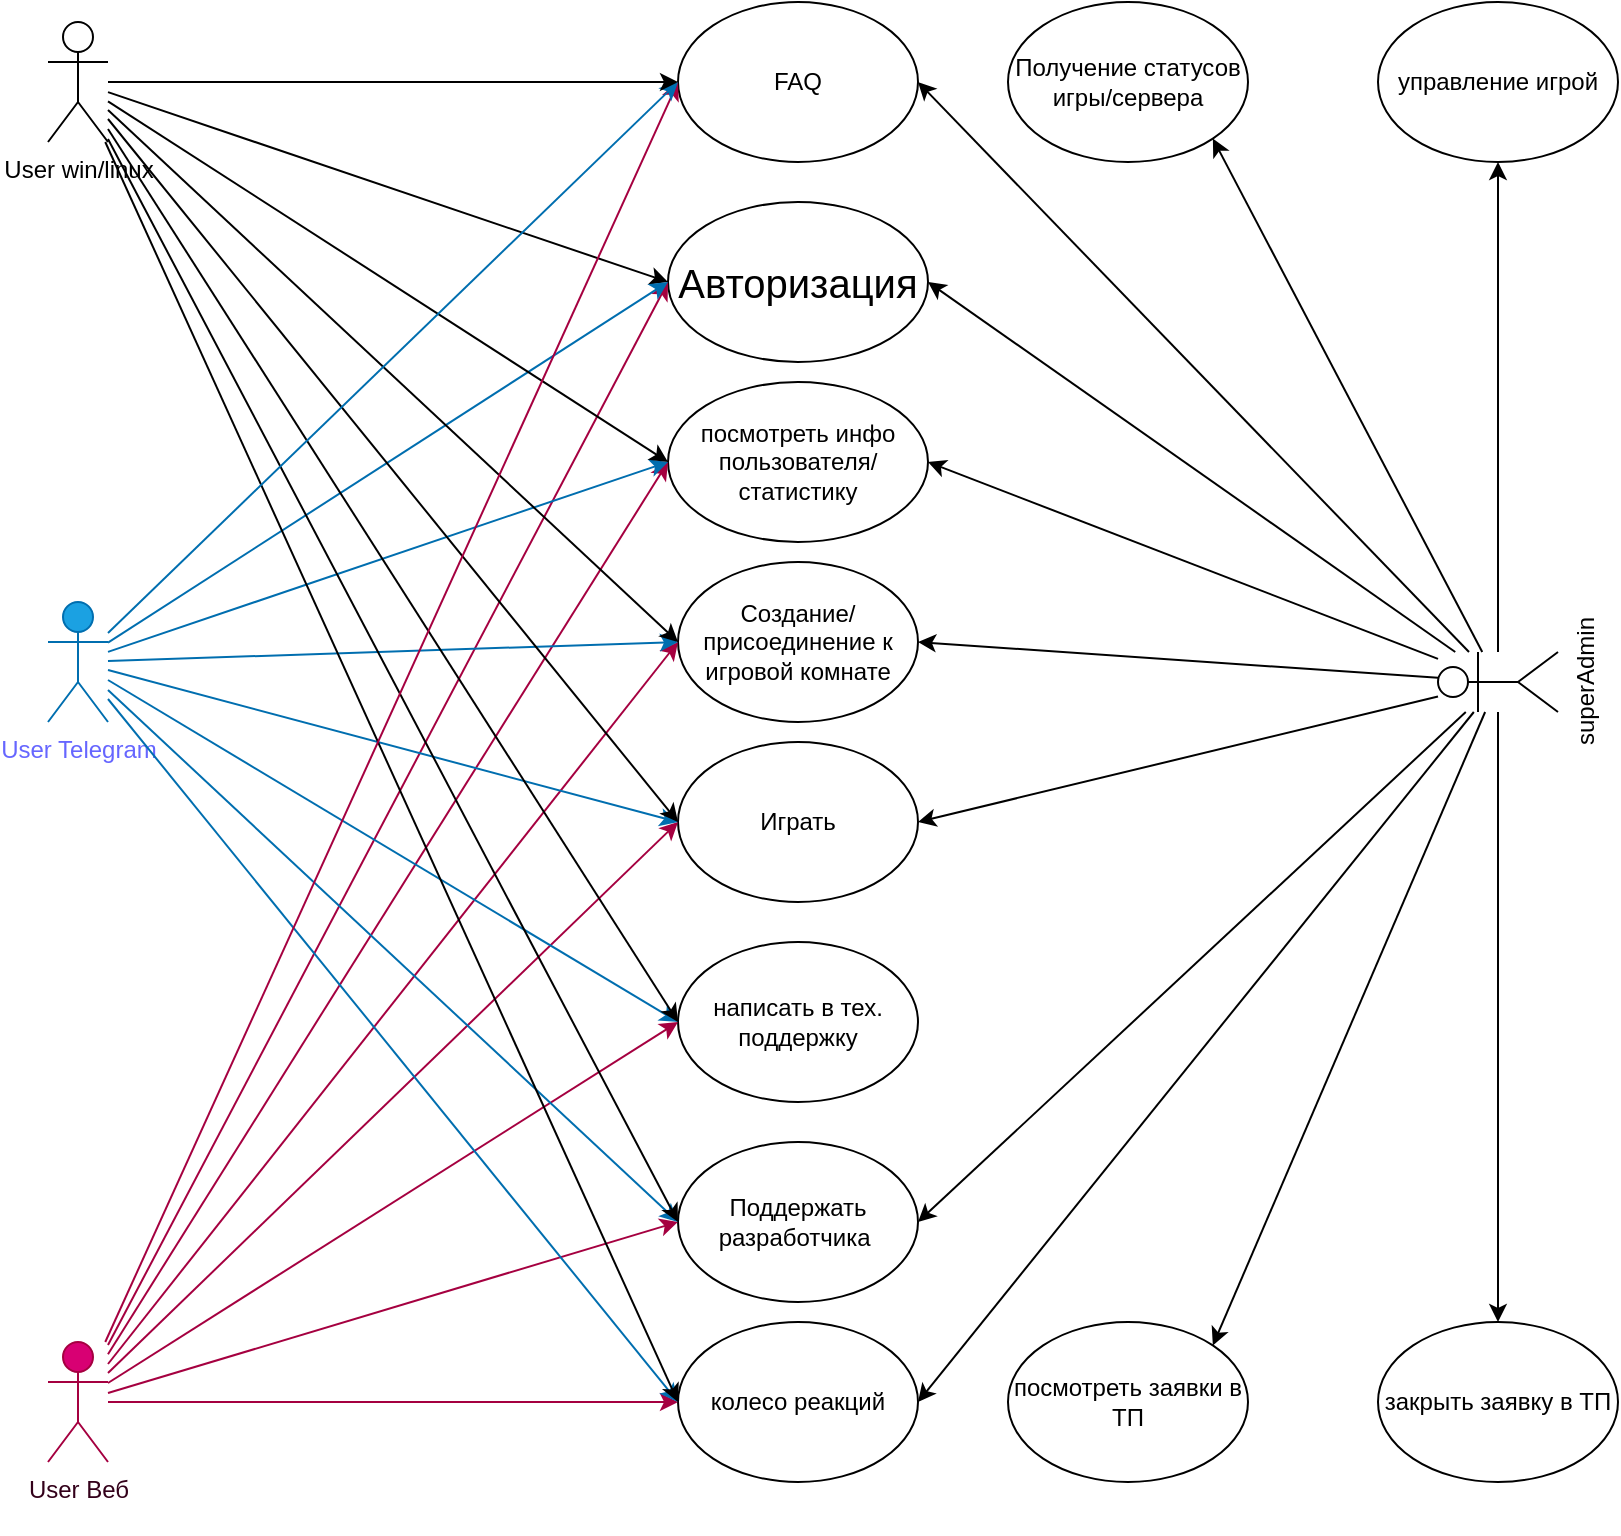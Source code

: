 <mxfile version="24.2.1" type="github">
  <diagram name="Страница — 1" id="EumX5ANI0scenu6BLaOj">
    <mxGraphModel dx="2146" dy="2028" grid="1" gridSize="10" guides="1" tooltips="1" connect="1" arrows="1" fold="1" page="1" pageScale="1" pageWidth="827" pageHeight="1169" math="0" shadow="0">
      <root>
        <mxCell id="0" />
        <mxCell id="1" parent="0" />
        <mxCell id="Ho-AAO0nml4vrayCmW2m-1" value="&lt;font color=&quot;#33001a&quot;&gt;User Веб&lt;/font&gt;&lt;div&gt;&lt;br&gt;&lt;/div&gt;" style="shape=umlActor;verticalLabelPosition=bottom;verticalAlign=top;html=1;outlineConnect=0;fillColor=#d80073;fontColor=#ffffff;strokeColor=#A50040;" vertex="1" parent="1">
          <mxGeometry x="30" y="620" width="30" height="60" as="geometry" />
        </mxCell>
        <mxCell id="Ho-AAO0nml4vrayCmW2m-2" value="&lt;font color=&quot;#6666ff&quot;&gt;User Telegram&lt;/font&gt;" style="shape=umlActor;verticalLabelPosition=bottom;verticalAlign=top;html=1;outlineConnect=0;fillColor=#1ba1e2;strokeColor=#006EAF;fontColor=#ffffff;" vertex="1" parent="1">
          <mxGeometry x="30" y="250" width="30" height="60" as="geometry" />
        </mxCell>
        <mxCell id="Ho-AAO0nml4vrayCmW2m-3" value="User win/linux" style="shape=umlActor;verticalLabelPosition=bottom;verticalAlign=top;html=1;outlineConnect=0;" vertex="1" parent="1">
          <mxGeometry x="30" y="-40" width="30" height="60" as="geometry" />
        </mxCell>
        <mxCell id="Ho-AAO0nml4vrayCmW2m-4" value="Авторизация" style="ellipse;whiteSpace=wrap;html=1;fontSize=20;" vertex="1" parent="1">
          <mxGeometry x="340" y="50" width="130" height="80" as="geometry" />
        </mxCell>
        <mxCell id="Ho-AAO0nml4vrayCmW2m-5" value="" style="endArrow=classic;html=1;rounded=0;entryX=0;entryY=0.5;entryDx=0;entryDy=0;fillColor=#d80073;strokeColor=#A50040;" edge="1" parent="1" source="Ho-AAO0nml4vrayCmW2m-1" target="Ho-AAO0nml4vrayCmW2m-4">
          <mxGeometry width="50" height="50" relative="1" as="geometry">
            <mxPoint x="210" y="130" as="sourcePoint" />
            <mxPoint x="260" y="80" as="targetPoint" />
          </mxGeometry>
        </mxCell>
        <mxCell id="Ho-AAO0nml4vrayCmW2m-6" value="" style="endArrow=classic;html=1;rounded=0;entryX=0;entryY=0.5;entryDx=0;entryDy=0;" edge="1" parent="1" source="Ho-AAO0nml4vrayCmW2m-3" target="Ho-AAO0nml4vrayCmW2m-4">
          <mxGeometry width="50" height="50" relative="1" as="geometry">
            <mxPoint x="140" y="250" as="sourcePoint" />
            <mxPoint x="230" y="336" as="targetPoint" />
          </mxGeometry>
        </mxCell>
        <mxCell id="Ho-AAO0nml4vrayCmW2m-7" value="" style="endArrow=classic;html=1;rounded=0;entryX=0;entryY=0.5;entryDx=0;entryDy=0;fillColor=#1ba1e2;strokeColor=#006EAF;" edge="1" parent="1" source="Ho-AAO0nml4vrayCmW2m-2" target="Ho-AAO0nml4vrayCmW2m-4">
          <mxGeometry width="50" height="50" relative="1" as="geometry">
            <mxPoint x="140" y="334" as="sourcePoint" />
            <mxPoint x="230" y="240" as="targetPoint" />
          </mxGeometry>
        </mxCell>
        <mxCell id="Ho-AAO0nml4vrayCmW2m-8" value="посмотреть инфо пользователя/&lt;span style=&quot;background-color: initial;&quot;&gt;статистику&lt;/span&gt;" style="ellipse;whiteSpace=wrap;html=1;" vertex="1" parent="1">
          <mxGeometry x="340" y="140" width="130" height="80" as="geometry" />
        </mxCell>
        <mxCell id="Ho-AAO0nml4vrayCmW2m-10" value="" style="endArrow=classic;html=1;rounded=0;entryX=0;entryY=0.5;entryDx=0;entryDy=0;fillColor=#d80073;strokeColor=#A50040;" edge="1" parent="1" source="Ho-AAO0nml4vrayCmW2m-1" target="Ho-AAO0nml4vrayCmW2m-8">
          <mxGeometry width="50" height="50" relative="1" as="geometry">
            <mxPoint x="390" y="220" as="sourcePoint" />
            <mxPoint x="440" y="170" as="targetPoint" />
          </mxGeometry>
        </mxCell>
        <mxCell id="Ho-AAO0nml4vrayCmW2m-11" value="Создание/присоединение к игровой комнате" style="ellipse;whiteSpace=wrap;html=1;" vertex="1" parent="1">
          <mxGeometry x="345" y="230" width="120" height="80" as="geometry" />
        </mxCell>
        <mxCell id="Ho-AAO0nml4vrayCmW2m-12" value="" style="endArrow=classic;html=1;rounded=0;entryX=0;entryY=0.5;entryDx=0;entryDy=0;fillColor=#d80073;strokeColor=#A50040;" edge="1" parent="1" source="Ho-AAO0nml4vrayCmW2m-1" target="Ho-AAO0nml4vrayCmW2m-11">
          <mxGeometry width="50" height="50" relative="1" as="geometry">
            <mxPoint x="390" y="220" as="sourcePoint" />
            <mxPoint x="440" y="170" as="targetPoint" />
          </mxGeometry>
        </mxCell>
        <mxCell id="Ho-AAO0nml4vrayCmW2m-13" value="Играть" style="ellipse;whiteSpace=wrap;html=1;" vertex="1" parent="1">
          <mxGeometry x="345" y="320" width="120" height="80" as="geometry" />
        </mxCell>
        <mxCell id="Ho-AAO0nml4vrayCmW2m-14" value="" style="endArrow=classic;html=1;rounded=0;entryX=0;entryY=0.5;entryDx=0;entryDy=0;fillColor=#d80073;strokeColor=#A50040;" edge="1" parent="1" source="Ho-AAO0nml4vrayCmW2m-1" target="Ho-AAO0nml4vrayCmW2m-13">
          <mxGeometry width="50" height="50" relative="1" as="geometry">
            <mxPoint x="140" y="149" as="sourcePoint" />
            <mxPoint x="355" y="280" as="targetPoint" />
          </mxGeometry>
        </mxCell>
        <mxCell id="Ho-AAO0nml4vrayCmW2m-18" value="superAdmin" style="shape=umlActor;verticalLabelPosition=bottom;verticalAlign=top;html=1;outlineConnect=0;rotation=-90;" vertex="1" parent="1">
          <mxGeometry x="740" y="260" width="30" height="60" as="geometry" />
        </mxCell>
        <mxCell id="Ho-AAO0nml4vrayCmW2m-20" value="" style="endArrow=classic;html=1;rounded=0;entryX=1;entryY=0.5;entryDx=0;entryDy=0;" edge="1" parent="1" source="Ho-AAO0nml4vrayCmW2m-18" target="Ho-AAO0nml4vrayCmW2m-4">
          <mxGeometry width="50" height="50" relative="1" as="geometry">
            <mxPoint x="610" y="350" as="sourcePoint" />
            <mxPoint x="660" y="300" as="targetPoint" />
          </mxGeometry>
        </mxCell>
        <mxCell id="Ho-AAO0nml4vrayCmW2m-21" value="" style="endArrow=classic;html=1;rounded=0;entryX=1;entryY=0.5;entryDx=0;entryDy=0;" edge="1" parent="1" source="Ho-AAO0nml4vrayCmW2m-18" target="Ho-AAO0nml4vrayCmW2m-8">
          <mxGeometry width="50" height="50" relative="1" as="geometry">
            <mxPoint x="550" y="365" as="sourcePoint" />
            <mxPoint x="600" y="315" as="targetPoint" />
          </mxGeometry>
        </mxCell>
        <mxCell id="Ho-AAO0nml4vrayCmW2m-22" value="" style="endArrow=classic;html=1;rounded=0;entryX=1;entryY=0.5;entryDx=0;entryDy=0;" edge="1" parent="1" source="Ho-AAO0nml4vrayCmW2m-18" target="Ho-AAO0nml4vrayCmW2m-11">
          <mxGeometry width="50" height="50" relative="1" as="geometry">
            <mxPoint x="550" y="350" as="sourcePoint" />
            <mxPoint x="600" y="300" as="targetPoint" />
          </mxGeometry>
        </mxCell>
        <mxCell id="Ho-AAO0nml4vrayCmW2m-23" value="" style="endArrow=classic;html=1;rounded=0;entryX=1;entryY=0.5;entryDx=0;entryDy=0;" edge="1" parent="1" source="Ho-AAO0nml4vrayCmW2m-18" target="Ho-AAO0nml4vrayCmW2m-13">
          <mxGeometry width="50" height="50" relative="1" as="geometry">
            <mxPoint x="380" y="350" as="sourcePoint" />
            <mxPoint x="430" y="300" as="targetPoint" />
          </mxGeometry>
        </mxCell>
        <mxCell id="Ho-AAO0nml4vrayCmW2m-24" value="Получение статусов игры/сервера" style="ellipse;whiteSpace=wrap;html=1;" vertex="1" parent="1">
          <mxGeometry x="510" y="-50" width="120" height="80" as="geometry" />
        </mxCell>
        <mxCell id="Ho-AAO0nml4vrayCmW2m-25" value="" style="endArrow=classic;html=1;rounded=0;entryX=1;entryY=1;entryDx=0;entryDy=0;" edge="1" parent="1" source="Ho-AAO0nml4vrayCmW2m-18" target="Ho-AAO0nml4vrayCmW2m-24">
          <mxGeometry width="50" height="50" relative="1" as="geometry">
            <mxPoint x="380" y="350" as="sourcePoint" />
            <mxPoint x="430" y="300" as="targetPoint" />
          </mxGeometry>
        </mxCell>
        <mxCell id="Ho-AAO0nml4vrayCmW2m-26" value="управление игрой" style="ellipse;whiteSpace=wrap;html=1;" vertex="1" parent="1">
          <mxGeometry x="695" y="-50" width="120" height="80" as="geometry" />
        </mxCell>
        <mxCell id="Ho-AAO0nml4vrayCmW2m-27" value="" style="endArrow=classic;html=1;rounded=0;entryX=0.5;entryY=1;entryDx=0;entryDy=0;" edge="1" parent="1" source="Ho-AAO0nml4vrayCmW2m-18" target="Ho-AAO0nml4vrayCmW2m-26">
          <mxGeometry width="50" height="50" relative="1" as="geometry">
            <mxPoint x="380" y="450" as="sourcePoint" />
            <mxPoint x="430" y="400" as="targetPoint" />
          </mxGeometry>
        </mxCell>
        <mxCell id="Ho-AAO0nml4vrayCmW2m-28" value="написать в тех. поддержку" style="ellipse;whiteSpace=wrap;html=1;" vertex="1" parent="1">
          <mxGeometry x="345" y="420" width="120" height="80" as="geometry" />
        </mxCell>
        <mxCell id="Ho-AAO0nml4vrayCmW2m-29" value="" style="endArrow=classic;html=1;rounded=0;entryX=0;entryY=0.5;entryDx=0;entryDy=0;fillColor=#d80073;strokeColor=#A50040;" edge="1" parent="1" source="Ho-AAO0nml4vrayCmW2m-1" target="Ho-AAO0nml4vrayCmW2m-28">
          <mxGeometry width="50" height="50" relative="1" as="geometry">
            <mxPoint x="380" y="350" as="sourcePoint" />
            <mxPoint x="430" y="300" as="targetPoint" />
          </mxGeometry>
        </mxCell>
        <mxCell id="Ho-AAO0nml4vrayCmW2m-30" value="посмотреть заявки в ТП" style="ellipse;whiteSpace=wrap;html=1;" vertex="1" parent="1">
          <mxGeometry x="510" y="610" width="120" height="80" as="geometry" />
        </mxCell>
        <mxCell id="Ho-AAO0nml4vrayCmW2m-31" value="" style="endArrow=classic;html=1;rounded=0;entryX=1;entryY=0;entryDx=0;entryDy=0;" edge="1" parent="1" source="Ho-AAO0nml4vrayCmW2m-18" target="Ho-AAO0nml4vrayCmW2m-30">
          <mxGeometry width="50" height="50" relative="1" as="geometry">
            <mxPoint x="380" y="350" as="sourcePoint" />
            <mxPoint x="430" y="300" as="targetPoint" />
          </mxGeometry>
        </mxCell>
        <mxCell id="Ho-AAO0nml4vrayCmW2m-32" value="закрыть заявку в ТП" style="ellipse;whiteSpace=wrap;html=1;" vertex="1" parent="1">
          <mxGeometry x="695" y="610" width="120" height="80" as="geometry" />
        </mxCell>
        <mxCell id="Ho-AAO0nml4vrayCmW2m-33" value="" style="endArrow=classic;html=1;rounded=0;entryX=0.5;entryY=0;entryDx=0;entryDy=0;" edge="1" parent="1" source="Ho-AAO0nml4vrayCmW2m-18" target="Ho-AAO0nml4vrayCmW2m-32">
          <mxGeometry width="50" height="50" relative="1" as="geometry">
            <mxPoint x="750" y="380" as="sourcePoint" />
            <mxPoint x="610" y="470" as="targetPoint" />
          </mxGeometry>
        </mxCell>
        <mxCell id="Ho-AAO0nml4vrayCmW2m-34" value="Поддержать разработчика&amp;nbsp;" style="ellipse;whiteSpace=wrap;html=1;" vertex="1" parent="1">
          <mxGeometry x="345" y="520" width="120" height="80" as="geometry" />
        </mxCell>
        <mxCell id="Ho-AAO0nml4vrayCmW2m-35" value="" style="endArrow=classic;html=1;rounded=0;entryX=0;entryY=0.5;entryDx=0;entryDy=0;fillColor=#d80073;strokeColor=#A50040;" edge="1" parent="1" source="Ho-AAO0nml4vrayCmW2m-1" target="Ho-AAO0nml4vrayCmW2m-34">
          <mxGeometry width="50" height="50" relative="1" as="geometry">
            <mxPoint x="380" y="350" as="sourcePoint" />
            <mxPoint x="430" y="300" as="targetPoint" />
          </mxGeometry>
        </mxCell>
        <mxCell id="Ho-AAO0nml4vrayCmW2m-36" value="колесо реакций" style="ellipse;whiteSpace=wrap;html=1;" vertex="1" parent="1">
          <mxGeometry x="345" y="610" width="120" height="80" as="geometry" />
        </mxCell>
        <mxCell id="Ho-AAO0nml4vrayCmW2m-37" value="" style="endArrow=classic;html=1;rounded=0;entryX=0;entryY=0.5;entryDx=0;entryDy=0;fillColor=#d80073;strokeColor=#A50040;" edge="1" parent="1" source="Ho-AAO0nml4vrayCmW2m-1" target="Ho-AAO0nml4vrayCmW2m-36">
          <mxGeometry width="50" height="50" relative="1" as="geometry">
            <mxPoint x="380" y="450" as="sourcePoint" />
            <mxPoint x="430" y="400" as="targetPoint" />
          </mxGeometry>
        </mxCell>
        <mxCell id="Ho-AAO0nml4vrayCmW2m-38" value="" style="endArrow=classic;html=1;rounded=0;entryX=0;entryY=0.5;entryDx=0;entryDy=0;fillColor=#1ba1e2;strokeColor=#006EAF;" edge="1" parent="1" source="Ho-AAO0nml4vrayCmW2m-2" target="Ho-AAO0nml4vrayCmW2m-8">
          <mxGeometry width="50" height="50" relative="1" as="geometry">
            <mxPoint x="380" y="350" as="sourcePoint" />
            <mxPoint x="430" y="300" as="targetPoint" />
          </mxGeometry>
        </mxCell>
        <mxCell id="Ho-AAO0nml4vrayCmW2m-39" value="" style="endArrow=classic;html=1;rounded=0;entryX=0;entryY=0.5;entryDx=0;entryDy=0;fillColor=#1ba1e2;strokeColor=#006EAF;" edge="1" parent="1" source="Ho-AAO0nml4vrayCmW2m-2" target="Ho-AAO0nml4vrayCmW2m-11">
          <mxGeometry width="50" height="50" relative="1" as="geometry">
            <mxPoint x="380" y="350" as="sourcePoint" />
            <mxPoint x="430" y="300" as="targetPoint" />
          </mxGeometry>
        </mxCell>
        <mxCell id="Ho-AAO0nml4vrayCmW2m-40" value="" style="endArrow=classic;html=1;rounded=0;entryX=0;entryY=0.5;entryDx=0;entryDy=0;fillColor=#1ba1e2;strokeColor=#006EAF;" edge="1" parent="1" source="Ho-AAO0nml4vrayCmW2m-2" target="Ho-AAO0nml4vrayCmW2m-13">
          <mxGeometry width="50" height="50" relative="1" as="geometry">
            <mxPoint x="380" y="450" as="sourcePoint" />
            <mxPoint x="430" y="400" as="targetPoint" />
          </mxGeometry>
        </mxCell>
        <mxCell id="Ho-AAO0nml4vrayCmW2m-41" value="" style="endArrow=classic;html=1;rounded=0;entryX=0;entryY=0.5;entryDx=0;entryDy=0;fillColor=#1ba1e2;strokeColor=#006EAF;" edge="1" parent="1" source="Ho-AAO0nml4vrayCmW2m-2" target="Ho-AAO0nml4vrayCmW2m-28">
          <mxGeometry width="50" height="50" relative="1" as="geometry">
            <mxPoint x="380" y="450" as="sourcePoint" />
            <mxPoint x="430" y="400" as="targetPoint" />
          </mxGeometry>
        </mxCell>
        <mxCell id="Ho-AAO0nml4vrayCmW2m-42" value="" style="endArrow=classic;html=1;rounded=0;fillColor=#1ba1e2;strokeColor=#006EAF;entryX=0;entryY=0.5;entryDx=0;entryDy=0;" edge="1" parent="1" source="Ho-AAO0nml4vrayCmW2m-2" target="Ho-AAO0nml4vrayCmW2m-34">
          <mxGeometry width="50" height="50" relative="1" as="geometry">
            <mxPoint x="140" y="255" as="sourcePoint" />
            <mxPoint x="210" y="590" as="targetPoint" />
          </mxGeometry>
        </mxCell>
        <mxCell id="Ho-AAO0nml4vrayCmW2m-44" value="" style="endArrow=classic;html=1;rounded=0;fillColor=#1ba1e2;strokeColor=#006EAF;entryX=0;entryY=0.5;entryDx=0;entryDy=0;" edge="1" parent="1" source="Ho-AAO0nml4vrayCmW2m-2" target="Ho-AAO0nml4vrayCmW2m-36">
          <mxGeometry width="50" height="50" relative="1" as="geometry">
            <mxPoint x="140" y="262" as="sourcePoint" />
            <mxPoint x="355" y="570" as="targetPoint" />
          </mxGeometry>
        </mxCell>
        <mxCell id="Ho-AAO0nml4vrayCmW2m-45" value="" style="endArrow=classic;html=1;rounded=0;entryX=0;entryY=0.5;entryDx=0;entryDy=0;" edge="1" parent="1" source="Ho-AAO0nml4vrayCmW2m-3" target="Ho-AAO0nml4vrayCmW2m-8">
          <mxGeometry width="50" height="50" relative="1" as="geometry">
            <mxPoint x="140" y="333" as="sourcePoint" />
            <mxPoint x="350" y="100" as="targetPoint" />
          </mxGeometry>
        </mxCell>
        <mxCell id="Ho-AAO0nml4vrayCmW2m-46" value="" style="endArrow=classic;html=1;rounded=0;entryX=0;entryY=0.5;entryDx=0;entryDy=0;" edge="1" parent="1" source="Ho-AAO0nml4vrayCmW2m-3" target="Ho-AAO0nml4vrayCmW2m-11">
          <mxGeometry width="50" height="50" relative="1" as="geometry">
            <mxPoint x="140" y="339" as="sourcePoint" />
            <mxPoint x="350" y="190" as="targetPoint" />
          </mxGeometry>
        </mxCell>
        <mxCell id="Ho-AAO0nml4vrayCmW2m-47" value="" style="endArrow=classic;html=1;rounded=0;entryX=0;entryY=0.5;entryDx=0;entryDy=0;" edge="1" parent="1" source="Ho-AAO0nml4vrayCmW2m-3" target="Ho-AAO0nml4vrayCmW2m-13">
          <mxGeometry width="50" height="50" relative="1" as="geometry">
            <mxPoint x="140" y="345" as="sourcePoint" />
            <mxPoint x="355" y="280" as="targetPoint" />
          </mxGeometry>
        </mxCell>
        <mxCell id="Ho-AAO0nml4vrayCmW2m-48" value="" style="endArrow=classic;html=1;rounded=0;entryX=0;entryY=0.5;entryDx=0;entryDy=0;" edge="1" parent="1" source="Ho-AAO0nml4vrayCmW2m-3" target="Ho-AAO0nml4vrayCmW2m-28">
          <mxGeometry width="50" height="50" relative="1" as="geometry">
            <mxPoint x="140" y="351" as="sourcePoint" />
            <mxPoint x="355" y="370" as="targetPoint" />
          </mxGeometry>
        </mxCell>
        <mxCell id="Ho-AAO0nml4vrayCmW2m-49" value="" style="endArrow=classic;html=1;rounded=0;entryX=0;entryY=0.5;entryDx=0;entryDy=0;" edge="1" parent="1" source="Ho-AAO0nml4vrayCmW2m-3" target="Ho-AAO0nml4vrayCmW2m-34">
          <mxGeometry width="50" height="50" relative="1" as="geometry">
            <mxPoint x="140" y="358" as="sourcePoint" />
            <mxPoint x="355" y="470" as="targetPoint" />
          </mxGeometry>
        </mxCell>
        <mxCell id="Ho-AAO0nml4vrayCmW2m-50" value="" style="endArrow=classic;html=1;rounded=0;entryX=0;entryY=0.5;entryDx=0;entryDy=0;" edge="1" parent="1" source="Ho-AAO0nml4vrayCmW2m-3" target="Ho-AAO0nml4vrayCmW2m-36">
          <mxGeometry width="50" height="50" relative="1" as="geometry">
            <mxPoint x="140" y="364" as="sourcePoint" />
            <mxPoint x="355" y="570" as="targetPoint" />
          </mxGeometry>
        </mxCell>
        <mxCell id="Ho-AAO0nml4vrayCmW2m-51" value="" style="endArrow=classic;html=1;rounded=0;entryX=1;entryY=0.5;entryDx=0;entryDy=0;" edge="1" parent="1" source="Ho-AAO0nml4vrayCmW2m-18" target="Ho-AAO0nml4vrayCmW2m-34">
          <mxGeometry width="50" height="50" relative="1" as="geometry">
            <mxPoint x="750" y="398" as="sourcePoint" />
            <mxPoint x="622" y="632" as="targetPoint" />
          </mxGeometry>
        </mxCell>
        <mxCell id="Ho-AAO0nml4vrayCmW2m-52" value="" style="endArrow=classic;html=1;rounded=0;entryX=1;entryY=0.5;entryDx=0;entryDy=0;" edge="1" parent="1" source="Ho-AAO0nml4vrayCmW2m-18" target="Ho-AAO0nml4vrayCmW2m-36">
          <mxGeometry width="50" height="50" relative="1" as="geometry">
            <mxPoint x="750" y="380" as="sourcePoint" />
            <mxPoint x="475" y="570" as="targetPoint" />
          </mxGeometry>
        </mxCell>
        <mxCell id="Ho-AAO0nml4vrayCmW2m-53" value="FAQ" style="ellipse;whiteSpace=wrap;html=1;" vertex="1" parent="1">
          <mxGeometry x="345" y="-50" width="120" height="80" as="geometry" />
        </mxCell>
        <mxCell id="Ho-AAO0nml4vrayCmW2m-55" value="" style="endArrow=classic;html=1;rounded=0;entryX=0;entryY=0.5;entryDx=0;entryDy=0;fillColor=#d80073;strokeColor=#A50040;" edge="1" parent="1" source="Ho-AAO0nml4vrayCmW2m-1" target="Ho-AAO0nml4vrayCmW2m-53">
          <mxGeometry width="50" height="50" relative="1" as="geometry">
            <mxPoint x="70" y="100" as="sourcePoint" />
            <mxPoint x="350" y="100" as="targetPoint" />
          </mxGeometry>
        </mxCell>
        <mxCell id="Ho-AAO0nml4vrayCmW2m-57" value="" style="endArrow=classic;html=1;rounded=0;entryX=0;entryY=0.5;entryDx=0;entryDy=0;fillColor=#1ba1e2;strokeColor=#006EAF;" edge="1" parent="1" source="Ho-AAO0nml4vrayCmW2m-2" target="Ho-AAO0nml4vrayCmW2m-53">
          <mxGeometry width="50" height="50" relative="1" as="geometry">
            <mxPoint x="70" y="356" as="sourcePoint" />
            <mxPoint x="350" y="100" as="targetPoint" />
          </mxGeometry>
        </mxCell>
        <mxCell id="Ho-AAO0nml4vrayCmW2m-58" value="" style="endArrow=classic;html=1;rounded=0;entryX=0;entryY=0.5;entryDx=0;entryDy=0;" edge="1" parent="1" source="Ho-AAO0nml4vrayCmW2m-3" target="Ho-AAO0nml4vrayCmW2m-53">
          <mxGeometry width="50" height="50" relative="1" as="geometry">
            <mxPoint x="70" y="632" as="sourcePoint" />
            <mxPoint x="350" y="100" as="targetPoint" />
          </mxGeometry>
        </mxCell>
        <mxCell id="Ho-AAO0nml4vrayCmW2m-59" value="" style="endArrow=classic;html=1;rounded=0;entryX=1;entryY=0.5;entryDx=0;entryDy=0;" edge="1" parent="1" source="Ho-AAO0nml4vrayCmW2m-18" target="Ho-AAO0nml4vrayCmW2m-53">
          <mxGeometry width="50" height="50" relative="1" as="geometry">
            <mxPoint x="720" y="290" as="sourcePoint" />
            <mxPoint x="480" y="100" as="targetPoint" />
          </mxGeometry>
        </mxCell>
      </root>
    </mxGraphModel>
  </diagram>
</mxfile>
